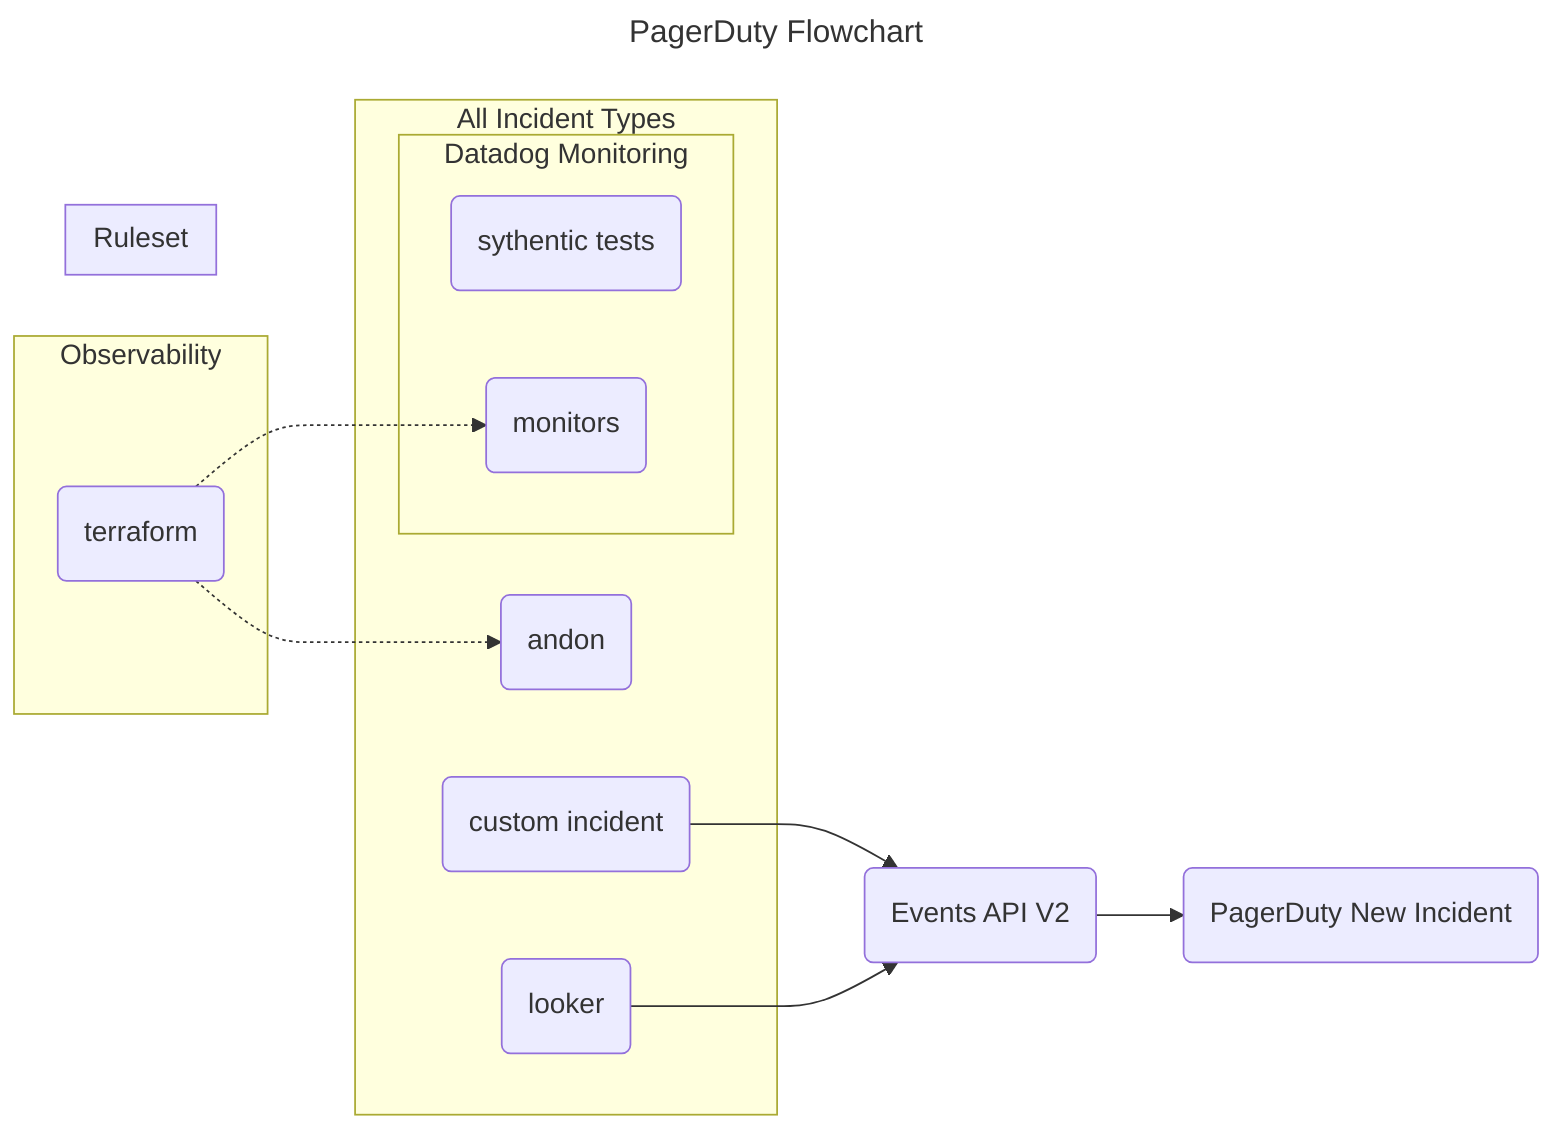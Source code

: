 ---
title: PagerDuty Flowchart
---
flowchart LR

subgraph Observability
    A(terraform)
end

subgraph All Incident Types
    subgraph Datadog Monitoring
        B(sythentic tests)
        A(terraform)-.->C(monitors)
    end
    D(andon)
    A(terraform)-.->D(andon)
    E(custom incident)
    F(looker)
end

E(custom incident)-->G(Events API V2)
F(looker)-->G(Events API 2)

G(Events API V2)-->H(PagerDuty New Incident)

subgraph Ruleset
end

%% style A fill:#f9f,stroke:#333,stroke-width:4px
%% style Observability font-weight:bold